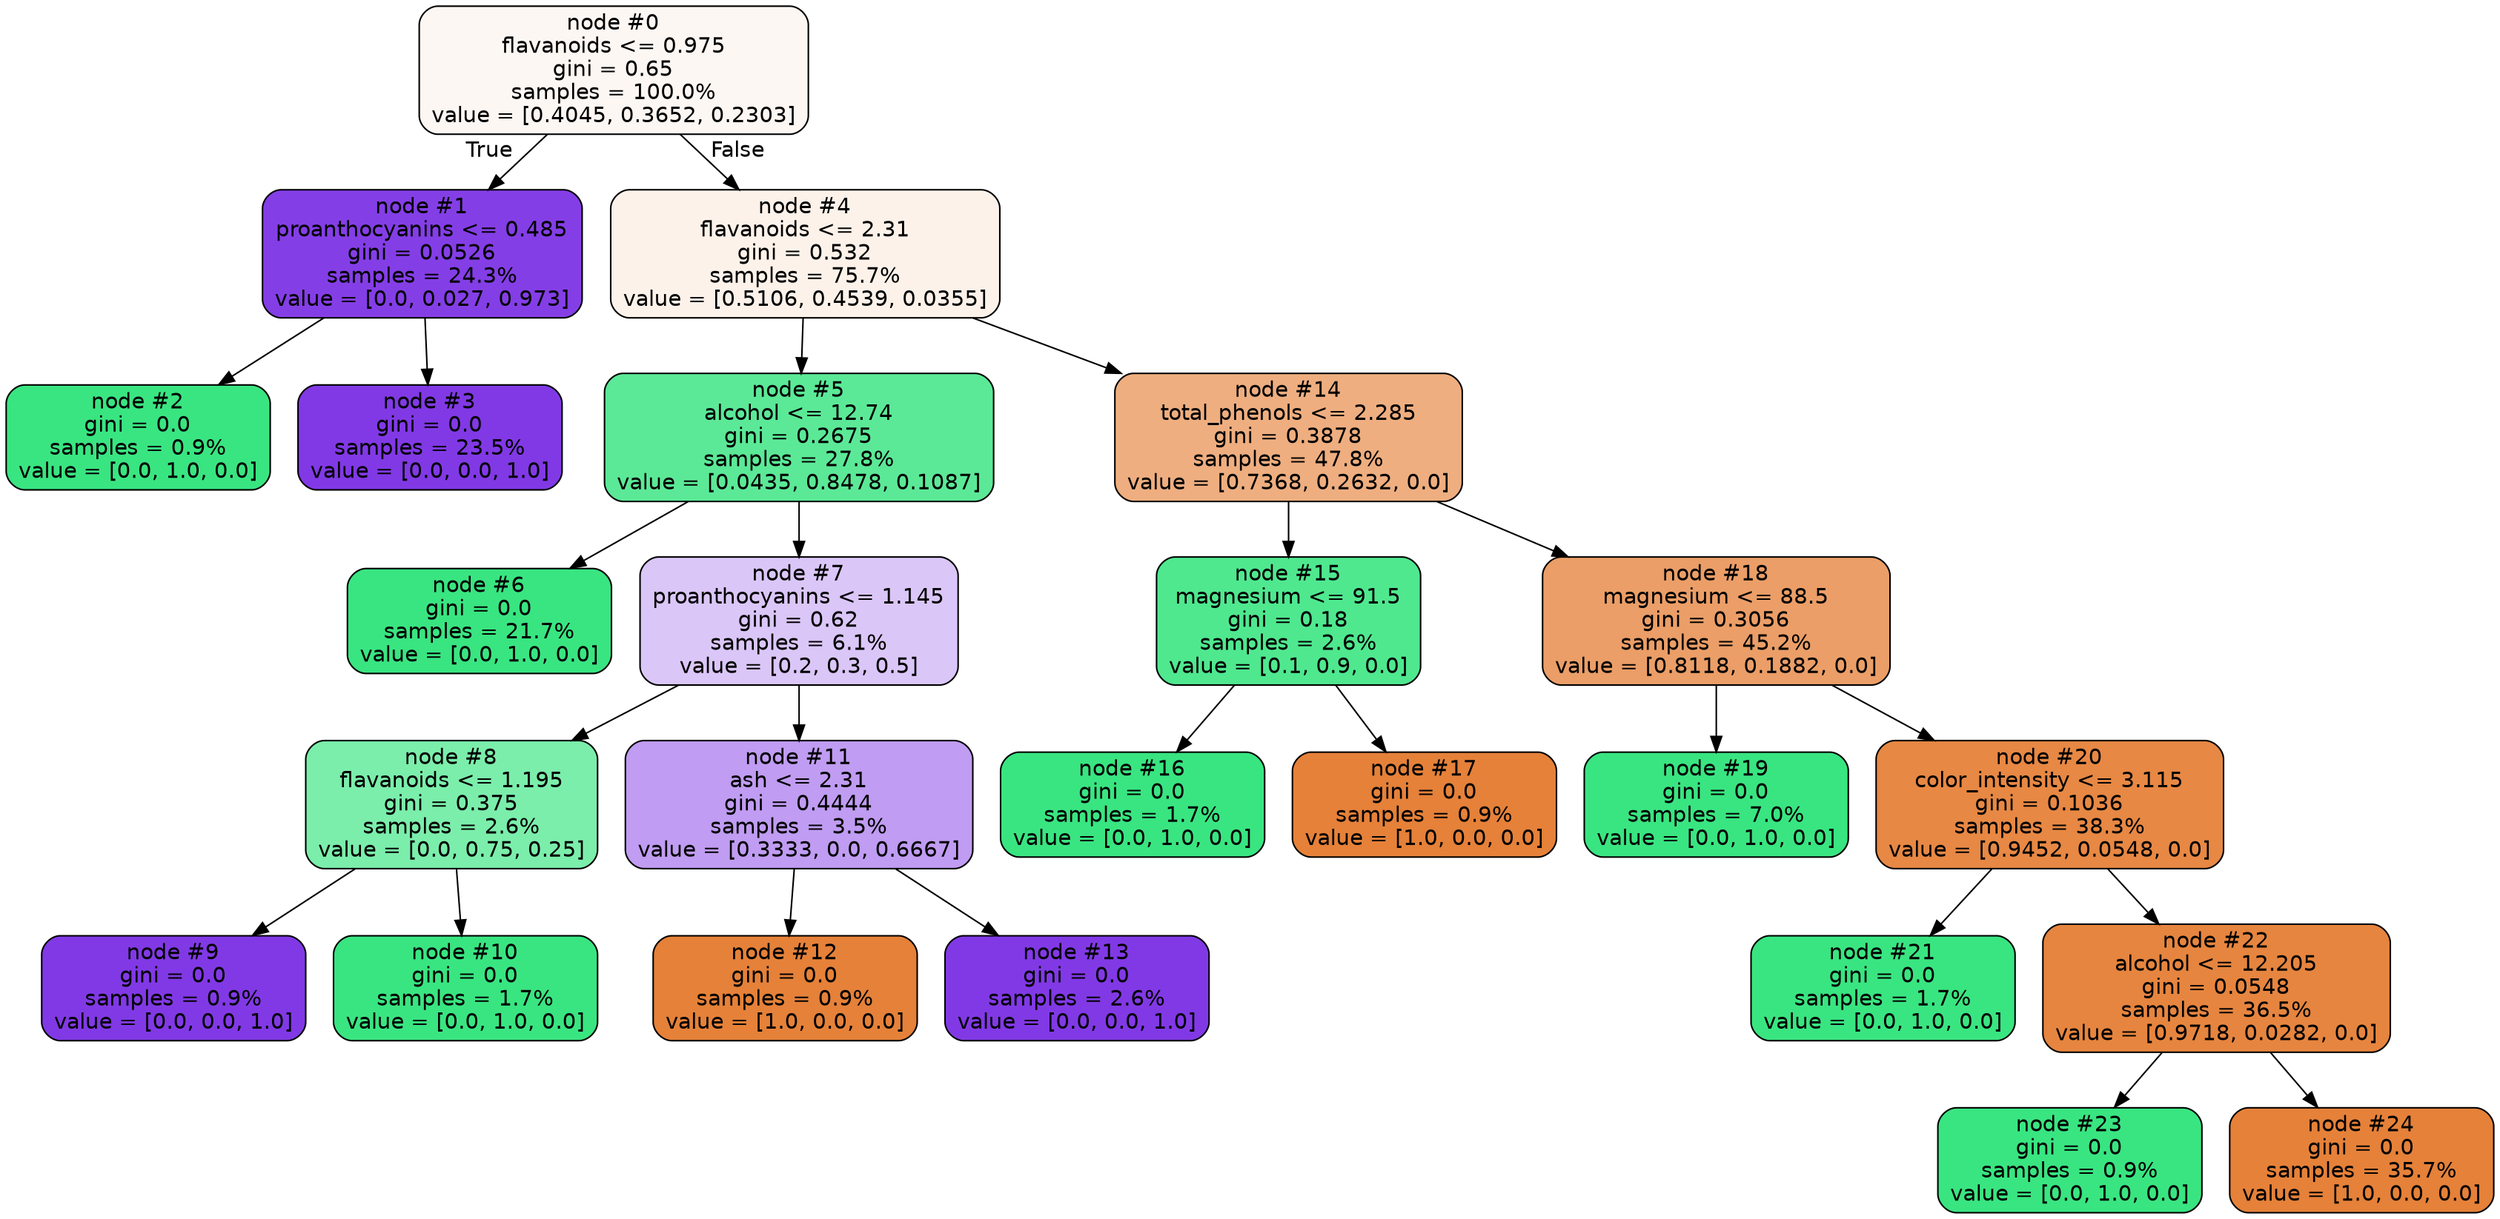 digraph Tree {
node [shape=box, style="filled, rounded", color="black", fontname=helvetica] ;
edge [fontname=helvetica] ;
0 [label="node #0\nflavanoids <= 0.975\ngini = 0.65\nsamples = 100.0%\nvalue = [0.4045, 0.3652, 0.2303]", fillcolor="#fdf7f3"] ;
1 [label="node #1\nproanthocyanins <= 0.485\ngini = 0.0526\nsamples = 24.3%\nvalue = [0.0, 0.027, 0.973]", fillcolor="#843ee6"] ;
0 -> 1 [labeldistance=2.5, labelangle=45, headlabel="True"] ;
2 [label="node #2\ngini = 0.0\nsamples = 0.9%\nvalue = [0.0, 1.0, 0.0]", fillcolor="#39e581"] ;
1 -> 2 ;
3 [label="node #3\ngini = 0.0\nsamples = 23.5%\nvalue = [0.0, 0.0, 1.0]", fillcolor="#8139e5"] ;
1 -> 3 ;
4 [label="node #4\nflavanoids <= 2.31\ngini = 0.532\nsamples = 75.7%\nvalue = [0.5106, 0.4539, 0.0355]", fillcolor="#fcf2ea"] ;
0 -> 4 [labeldistance=2.5, labelangle=-45, headlabel="False"] ;
5 [label="node #5\nalcohol <= 12.74\ngini = 0.2675\nsamples = 27.8%\nvalue = [0.0435, 0.8478, 0.1087]", fillcolor="#5be997"] ;
4 -> 5 ;
6 [label="node #6\ngini = 0.0\nsamples = 21.7%\nvalue = [0.0, 1.0, 0.0]", fillcolor="#39e581"] ;
5 -> 6 ;
7 [label="node #7\nproanthocyanins <= 1.145\ngini = 0.62\nsamples = 6.1%\nvalue = [0.2, 0.3, 0.5]", fillcolor="#dbc6f8"] ;
5 -> 7 ;
8 [label="node #8\nflavanoids <= 1.195\ngini = 0.375\nsamples = 2.6%\nvalue = [0.0, 0.75, 0.25]", fillcolor="#7beeab"] ;
7 -> 8 ;
9 [label="node #9\ngini = 0.0\nsamples = 0.9%\nvalue = [0.0, 0.0, 1.0]", fillcolor="#8139e5"] ;
8 -> 9 ;
10 [label="node #10\ngini = 0.0\nsamples = 1.7%\nvalue = [0.0, 1.0, 0.0]", fillcolor="#39e581"] ;
8 -> 10 ;
11 [label="node #11\nash <= 2.31\ngini = 0.4444\nsamples = 3.5%\nvalue = [0.3333, 0.0, 0.6667]", fillcolor="#c09cf2"] ;
7 -> 11 ;
12 [label="node #12\ngini = 0.0\nsamples = 0.9%\nvalue = [1.0, 0.0, 0.0]", fillcolor="#e58139"] ;
11 -> 12 ;
13 [label="node #13\ngini = 0.0\nsamples = 2.6%\nvalue = [0.0, 0.0, 1.0]", fillcolor="#8139e5"] ;
11 -> 13 ;
14 [label="node #14\ntotal_phenols <= 2.285\ngini = 0.3878\nsamples = 47.8%\nvalue = [0.7368, 0.2632, 0.0]", fillcolor="#eeae80"] ;
4 -> 14 ;
15 [label="node #15\nmagnesium <= 91.5\ngini = 0.18\nsamples = 2.6%\nvalue = [0.1, 0.9, 0.0]", fillcolor="#4fe88f"] ;
14 -> 15 ;
16 [label="node #16\ngini = 0.0\nsamples = 1.7%\nvalue = [0.0, 1.0, 0.0]", fillcolor="#39e581"] ;
15 -> 16 ;
17 [label="node #17\ngini = 0.0\nsamples = 0.9%\nvalue = [1.0, 0.0, 0.0]", fillcolor="#e58139"] ;
15 -> 17 ;
18 [label="node #18\nmagnesium <= 88.5\ngini = 0.3056\nsamples = 45.2%\nvalue = [0.8118, 0.1882, 0.0]", fillcolor="#eb9e67"] ;
14 -> 18 ;
19 [label="node #19\ngini = 0.0\nsamples = 7.0%\nvalue = [0.0, 1.0, 0.0]", fillcolor="#39e581"] ;
18 -> 19 ;
20 [label="node #20\ncolor_intensity <= 3.115\ngini = 0.1036\nsamples = 38.3%\nvalue = [0.9452, 0.0548, 0.0]", fillcolor="#e78844"] ;
18 -> 20 ;
21 [label="node #21\ngini = 0.0\nsamples = 1.7%\nvalue = [0.0, 1.0, 0.0]", fillcolor="#39e581"] ;
20 -> 21 ;
22 [label="node #22\nalcohol <= 12.205\ngini = 0.0548\nsamples = 36.5%\nvalue = [0.9718, 0.0282, 0.0]", fillcolor="#e6853f"] ;
20 -> 22 ;
23 [label="node #23\ngini = 0.0\nsamples = 0.9%\nvalue = [0.0, 1.0, 0.0]", fillcolor="#39e581"] ;
22 -> 23 ;
24 [label="node #24\ngini = 0.0\nsamples = 35.7%\nvalue = [1.0, 0.0, 0.0]", fillcolor="#e58139"] ;
22 -> 24 ;
}